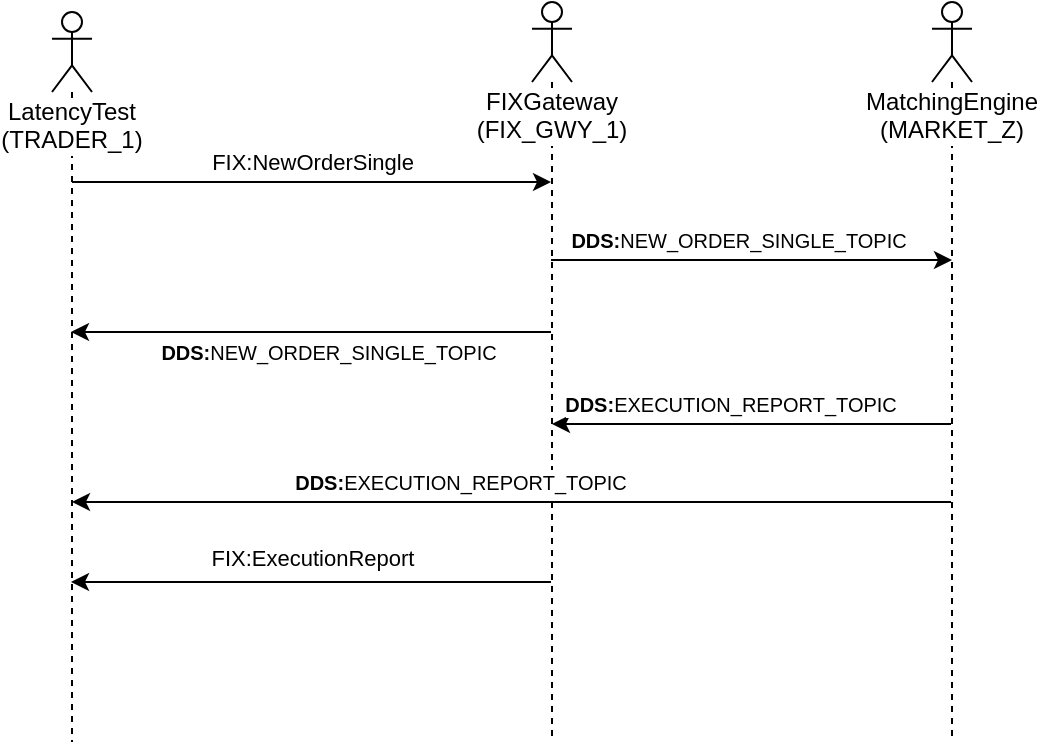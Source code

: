 <mxfile version="20.0.4" type="device"><diagram id="Eho5iryT1MGr5xa_C_5C" name="Page-1"><mxGraphModel dx="1183" dy="849" grid="1" gridSize="10" guides="1" tooltips="1" connect="1" arrows="1" fold="1" page="1" pageScale="1" pageWidth="850" pageHeight="1100" math="0" shadow="0"><root><mxCell id="0"/><mxCell id="1" parent="0"/><mxCell id="55JZWZkor4GeVovColOH-11" value="LatencyTest&lt;br&gt;(TRADER_1)" style="shape=umlLifeline;participant=umlActor;perimeter=lifelinePerimeter;whiteSpace=wrap;html=1;container=1;collapsible=0;recursiveResize=0;verticalAlign=top;spacingTop=36;labelBackgroundColor=#ffffff;outlineConnect=0;" parent="1" vertex="1"><mxGeometry x="230" y="75" width="20" height="365" as="geometry"/></mxCell><mxCell id="55JZWZkor4GeVovColOH-12" value="FIXGateway&lt;br&gt;(FIX_GWY_1)" style="shape=umlLifeline;participant=umlActor;perimeter=lifelinePerimeter;whiteSpace=wrap;html=1;container=1;collapsible=0;recursiveResize=0;verticalAlign=top;spacingTop=36;labelBackgroundColor=#ffffff;outlineConnect=0;" parent="1" vertex="1"><mxGeometry x="470" y="70" width="20" height="370" as="geometry"/></mxCell><mxCell id="XxwT-F1ko0Ly8EZt3ref-17" value="&lt;font style=&quot;font-size: 10px&quot;&gt;&lt;b&gt;DDS:&lt;/b&gt;EXECUTION_REPORT_TOPIC&lt;br&gt;&lt;/font&gt;" style="endArrow=classic;html=1;" parent="55JZWZkor4GeVovColOH-12" edge="1"><mxGeometry x="0.122" y="-10" relative="1" as="geometry"><mxPoint x="209.5" y="211" as="sourcePoint"/><mxPoint x="10" y="211" as="targetPoint"/><mxPoint x="1" as="offset"/><Array as="points"/></mxGeometry></mxCell><mxCell id="55JZWZkor4GeVovColOH-13" value="MatchingEngine&lt;br&gt;(MARKET_Z)" style="shape=umlLifeline;participant=umlActor;perimeter=lifelinePerimeter;whiteSpace=wrap;html=1;container=1;collapsible=0;recursiveResize=0;verticalAlign=top;spacingTop=36;labelBackgroundColor=#ffffff;outlineConnect=0;" parent="1" vertex="1"><mxGeometry x="670" y="70" width="20" height="370" as="geometry"/></mxCell><mxCell id="XxwT-F1ko0Ly8EZt3ref-5" value="FIX:NewOrderSingle" style="endArrow=classic;html=1;" parent="1" source="55JZWZkor4GeVovColOH-11" target="55JZWZkor4GeVovColOH-12" edge="1"><mxGeometry x="0.004" y="10" relative="1" as="geometry"><mxPoint x="360" y="200" as="sourcePoint"/><mxPoint x="520" y="200" as="targetPoint"/><Array as="points"><mxPoint x="260" y="160"/><mxPoint x="450" y="160"/></Array><mxPoint as="offset"/></mxGeometry></mxCell><mxCell id="XxwT-F1ko0Ly8EZt3ref-21" value="&lt;br&gt;FIX:ExecutionReport" style="endArrow=classic;html=1;" parent="1" edge="1"><mxGeometry x="-0.004" y="-19" relative="1" as="geometry"><mxPoint x="479.5" y="360" as="sourcePoint"/><mxPoint x="239.5" y="360" as="targetPoint"/><Array as="points"/><mxPoint as="offset"/></mxGeometry></mxCell><mxCell id="XxwT-F1ko0Ly8EZt3ref-1" value="&lt;font style=&quot;font-size: 10px&quot;&gt;&lt;b&gt;DDS:&lt;/b&gt;NEW_ORDER_SINGLE_TOPIC&lt;br&gt;&lt;/font&gt;" style="endArrow=classic;html=1;" parent="1" edge="1"><mxGeometry x="-0.071" y="10" relative="1" as="geometry"><mxPoint x="479.5" y="199" as="sourcePoint"/><mxPoint x="680" y="199" as="targetPoint"/><Array as="points"><mxPoint x="550" y="199"/></Array><mxPoint as="offset"/></mxGeometry></mxCell><mxCell id="4YEhYPjOm9r0BbjlnXxy-3" value="&lt;font style=&quot;font-size: 10px&quot;&gt;&lt;b&gt;DDS:&lt;/b&gt;NEW_ORDER_SINGLE_TOPIC&lt;br&gt;&lt;/font&gt;" style="endArrow=classic;html=1;" edge="1" parent="1"><mxGeometry x="-0.071" y="10" relative="1" as="geometry"><mxPoint x="479.5" y="235" as="sourcePoint"/><mxPoint x="239.5" y="235" as="targetPoint"/><Array as="points"/><mxPoint as="offset"/></mxGeometry></mxCell><mxCell id="4YEhYPjOm9r0BbjlnXxy-4" value="&lt;font style=&quot;font-size: 10px&quot;&gt;&lt;b&gt;DDS:&lt;/b&gt;EXECUTION_REPORT_TOPIC&lt;br&gt;&lt;/font&gt;" style="endArrow=classic;html=1;" edge="1" parent="1"><mxGeometry x="0.122" y="-10" relative="1" as="geometry"><mxPoint x="679.5" y="320" as="sourcePoint"/><mxPoint x="240" y="320" as="targetPoint"/><mxPoint x="1" as="offset"/><Array as="points"/></mxGeometry></mxCell></root></mxGraphModel></diagram></mxfile>